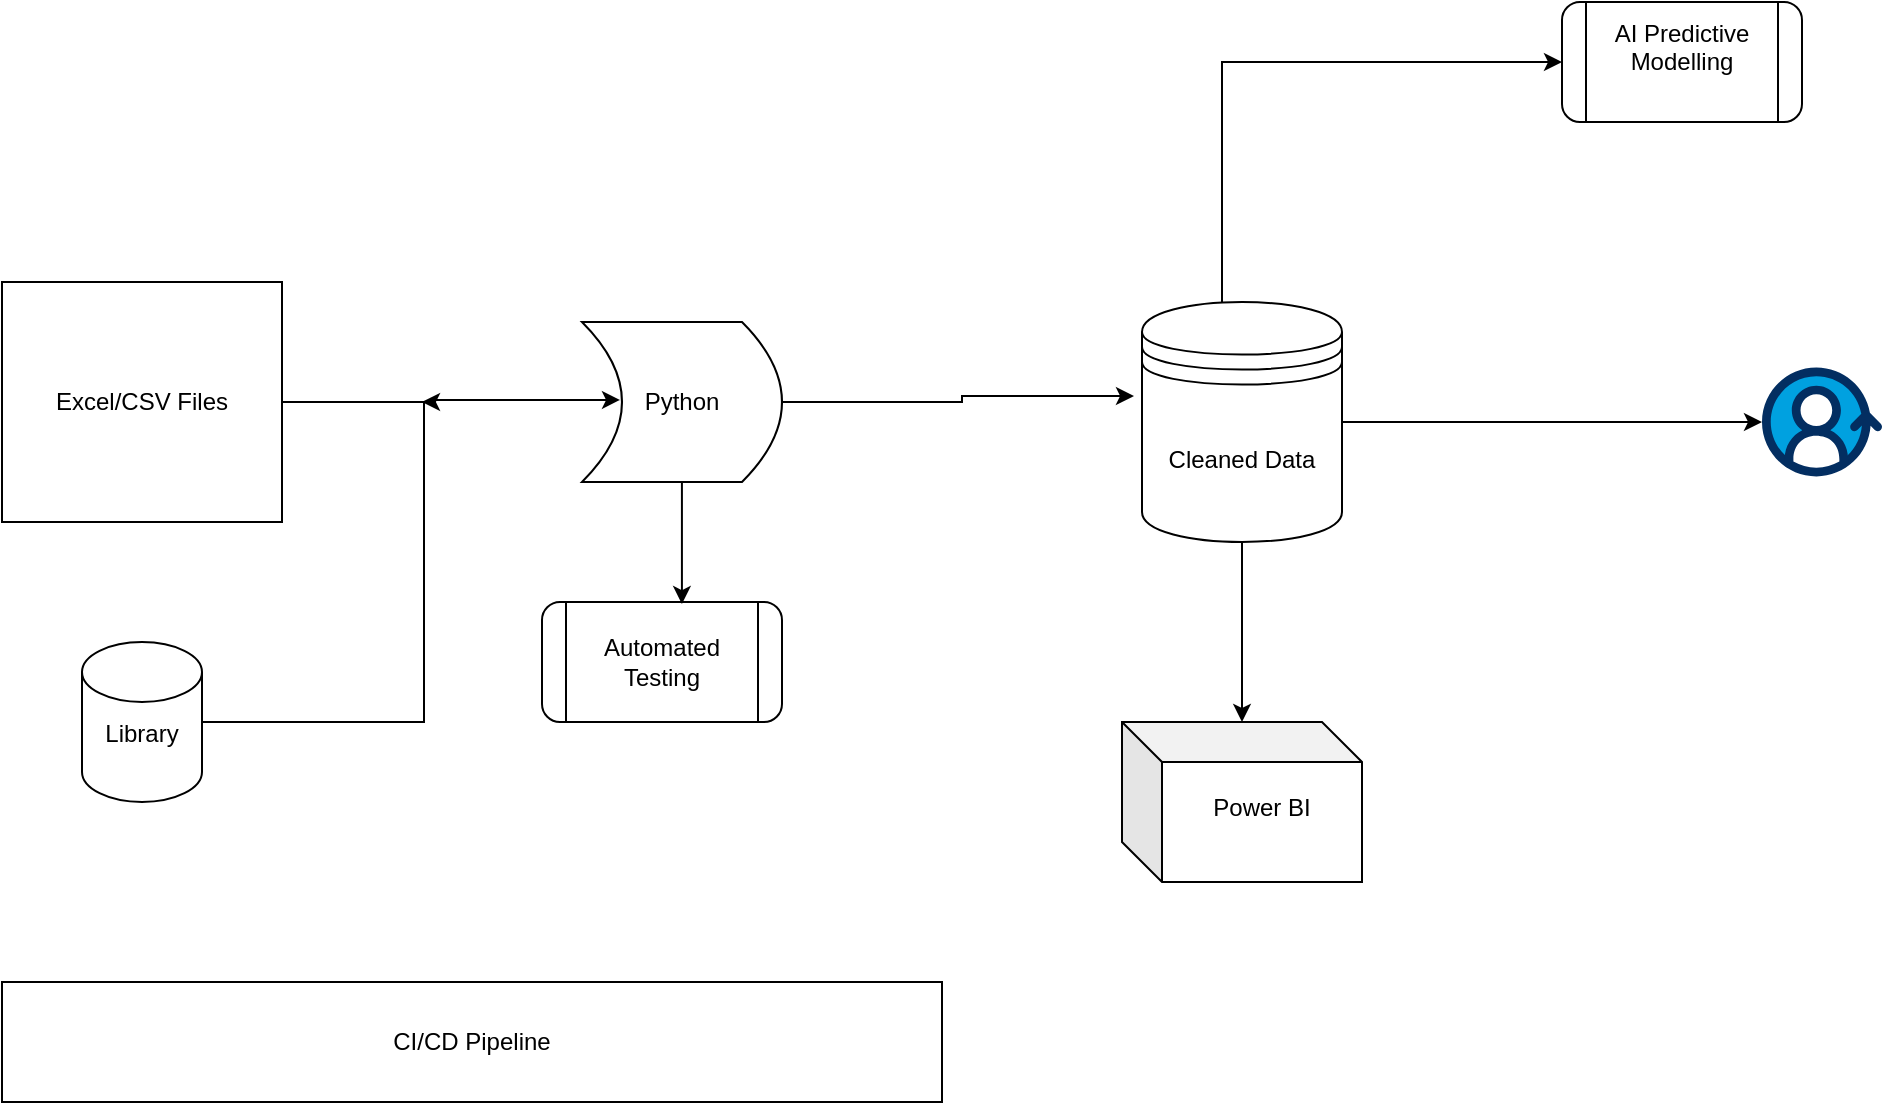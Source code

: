 <mxfile version="27.0.5">
  <diagram name="Page-1" id="L8_v_17Rrb6wSzgQIRJ4">
    <mxGraphModel dx="1418" dy="834" grid="1" gridSize="10" guides="1" tooltips="1" connect="1" arrows="1" fold="1" page="1" pageScale="1" pageWidth="1654" pageHeight="2336" math="0" shadow="0">
      <root>
        <mxCell id="0" />
        <mxCell id="1" parent="0" />
        <mxCell id="poRmHGzt5Mzh2kYHj1ci-1" value="Excel/CSV Files" style="rounded=0;whiteSpace=wrap;html=1;" vertex="1" parent="1">
          <mxGeometry x="40" y="200" width="140" height="120" as="geometry" />
        </mxCell>
        <mxCell id="poRmHGzt5Mzh2kYHj1ci-25" value="" style="edgeStyle=orthogonalEdgeStyle;rounded=0;orthogonalLoop=1;jettySize=auto;html=1;fontFamily=Helvetica;fontSize=12;fontColor=default;" edge="1" parent="1" source="poRmHGzt5Mzh2kYHj1ci-14" target="poRmHGzt5Mzh2kYHj1ci-24">
          <mxGeometry relative="1" as="geometry" />
        </mxCell>
        <mxCell id="poRmHGzt5Mzh2kYHj1ci-27" value="" style="edgeStyle=orthogonalEdgeStyle;rounded=0;orthogonalLoop=1;jettySize=auto;html=1;fontFamily=Helvetica;fontSize=12;fontColor=default;" edge="1" parent="1" source="poRmHGzt5Mzh2kYHj1ci-14" target="poRmHGzt5Mzh2kYHj1ci-26">
          <mxGeometry relative="1" as="geometry" />
        </mxCell>
        <mxCell id="poRmHGzt5Mzh2kYHj1ci-41" style="edgeStyle=orthogonalEdgeStyle;rounded=0;orthogonalLoop=1;jettySize=auto;html=1;entryX=0;entryY=0.5;entryDx=0;entryDy=0;fontFamily=Helvetica;fontSize=12;fontColor=default;" edge="1" parent="1" source="poRmHGzt5Mzh2kYHj1ci-14" target="poRmHGzt5Mzh2kYHj1ci-36">
          <mxGeometry relative="1" as="geometry">
            <Array as="points">
              <mxPoint x="650" y="90" />
            </Array>
          </mxGeometry>
        </mxCell>
        <mxCell id="poRmHGzt5Mzh2kYHj1ci-14" value="Cleaned Data" style="shape=datastore;whiteSpace=wrap;html=1;" vertex="1" parent="1">
          <mxGeometry x="610" y="210" width="100" height="120" as="geometry" />
        </mxCell>
        <mxCell id="poRmHGzt5Mzh2kYHj1ci-24" value="Power BI&lt;div&gt;&lt;br&gt;&lt;/div&gt;" style="shape=cube;whiteSpace=wrap;html=1;boundedLbl=1;backgroundOutline=1;darkOpacity=0.05;darkOpacity2=0.1;rounded=1;strokeColor=default;align=center;verticalAlign=middle;fontFamily=Helvetica;fontSize=12;fontColor=default;fillColor=default;" vertex="1" parent="1">
          <mxGeometry x="600" y="420" width="120" height="80" as="geometry" />
        </mxCell>
        <mxCell id="poRmHGzt5Mzh2kYHj1ci-26" value="" style="verticalLabelPosition=bottom;aspect=fixed;html=1;shape=mxgraph.salesforce.customer_360;rounded=1;strokeColor=default;align=center;verticalAlign=middle;fontFamily=Helvetica;fontSize=12;fontColor=default;fillColor=default;" vertex="1" parent="1">
          <mxGeometry x="920" y="242.7" width="60" height="54.6" as="geometry" />
        </mxCell>
        <mxCell id="poRmHGzt5Mzh2kYHj1ci-35" style="edgeStyle=orthogonalEdgeStyle;rounded=0;orthogonalLoop=1;jettySize=auto;html=1;fontFamily=Helvetica;fontSize=12;fontColor=default;" edge="1" parent="1">
          <mxGeometry relative="1" as="geometry">
            <mxPoint x="250" y="260" as="targetPoint" />
            <mxPoint x="80" y="420" as="sourcePoint" />
            <Array as="points">
              <mxPoint x="251" y="420" />
            </Array>
          </mxGeometry>
        </mxCell>
        <mxCell id="poRmHGzt5Mzh2kYHj1ci-28" value="Library&lt;div&gt;&lt;br&gt;&lt;/div&gt;" style="shape=cylinder3;whiteSpace=wrap;html=1;boundedLbl=1;backgroundOutline=1;size=15;rounded=1;strokeColor=default;align=center;verticalAlign=middle;fontFamily=Helvetica;fontSize=12;fontColor=default;fillColor=default;" vertex="1" parent="1">
          <mxGeometry x="80" y="380" width="60" height="80" as="geometry" />
        </mxCell>
        <mxCell id="poRmHGzt5Mzh2kYHj1ci-29" value="Python" style="shape=dataStorage;whiteSpace=wrap;html=1;fixedSize=1;rounded=1;strokeColor=default;align=center;verticalAlign=middle;fontFamily=Helvetica;fontSize=12;fontColor=default;fillColor=default;direction=west;" vertex="1" parent="1">
          <mxGeometry x="330" y="220" width="100" height="80" as="geometry" />
        </mxCell>
        <mxCell id="poRmHGzt5Mzh2kYHj1ci-33" style="edgeStyle=orthogonalEdgeStyle;rounded=0;orthogonalLoop=1;jettySize=auto;html=1;entryX=-0.04;entryY=0.392;entryDx=0;entryDy=0;entryPerimeter=0;fontFamily=Helvetica;fontSize=12;fontColor=default;" edge="1" parent="1" source="poRmHGzt5Mzh2kYHj1ci-29" target="poRmHGzt5Mzh2kYHj1ci-14">
          <mxGeometry relative="1" as="geometry">
            <mxPoint x="499.04" y="260.02" as="targetPoint" />
          </mxGeometry>
        </mxCell>
        <mxCell id="poRmHGzt5Mzh2kYHj1ci-36" value="AI Predictive Modelling&lt;div&gt;&lt;br&gt;&lt;/div&gt;" style="shape=process;whiteSpace=wrap;html=1;backgroundOutline=1;rounded=1;strokeColor=default;align=center;verticalAlign=middle;fontFamily=Helvetica;fontSize=12;fontColor=default;fillColor=default;" vertex="1" parent="1">
          <mxGeometry x="820" y="60" width="120" height="60" as="geometry" />
        </mxCell>
        <mxCell id="poRmHGzt5Mzh2kYHj1ci-37" style="edgeStyle=orthogonalEdgeStyle;rounded=0;orthogonalLoop=1;jettySize=auto;html=1;entryX=0.81;entryY=0.513;entryDx=0;entryDy=0;entryPerimeter=0;fontFamily=Helvetica;fontSize=12;fontColor=default;" edge="1" parent="1" source="poRmHGzt5Mzh2kYHj1ci-1" target="poRmHGzt5Mzh2kYHj1ci-29">
          <mxGeometry relative="1" as="geometry" />
        </mxCell>
        <mxCell id="poRmHGzt5Mzh2kYHj1ci-38" value="Automated Testing" style="shape=process;whiteSpace=wrap;html=1;backgroundOutline=1;rounded=1;strokeColor=default;align=center;verticalAlign=middle;fontFamily=Helvetica;fontSize=12;fontColor=default;fillColor=default;" vertex="1" parent="1">
          <mxGeometry x="310" y="360" width="120" height="60" as="geometry" />
        </mxCell>
        <mxCell id="poRmHGzt5Mzh2kYHj1ci-39" style="edgeStyle=orthogonalEdgeStyle;rounded=0;orthogonalLoop=1;jettySize=auto;html=1;entryX=0.583;entryY=0.017;entryDx=0;entryDy=0;entryPerimeter=0;fontFamily=Helvetica;fontSize=12;fontColor=default;" edge="1" parent="1" source="poRmHGzt5Mzh2kYHj1ci-29" target="poRmHGzt5Mzh2kYHj1ci-38">
          <mxGeometry relative="1" as="geometry" />
        </mxCell>
        <mxCell id="poRmHGzt5Mzh2kYHj1ci-40" value="CI/CD Pipeline" style="rounded=0;whiteSpace=wrap;html=1;strokeColor=default;align=center;verticalAlign=middle;fontFamily=Helvetica;fontSize=12;fontColor=default;fillColor=default;" vertex="1" parent="1">
          <mxGeometry x="40" y="550" width="470" height="60" as="geometry" />
        </mxCell>
      </root>
    </mxGraphModel>
  </diagram>
</mxfile>
